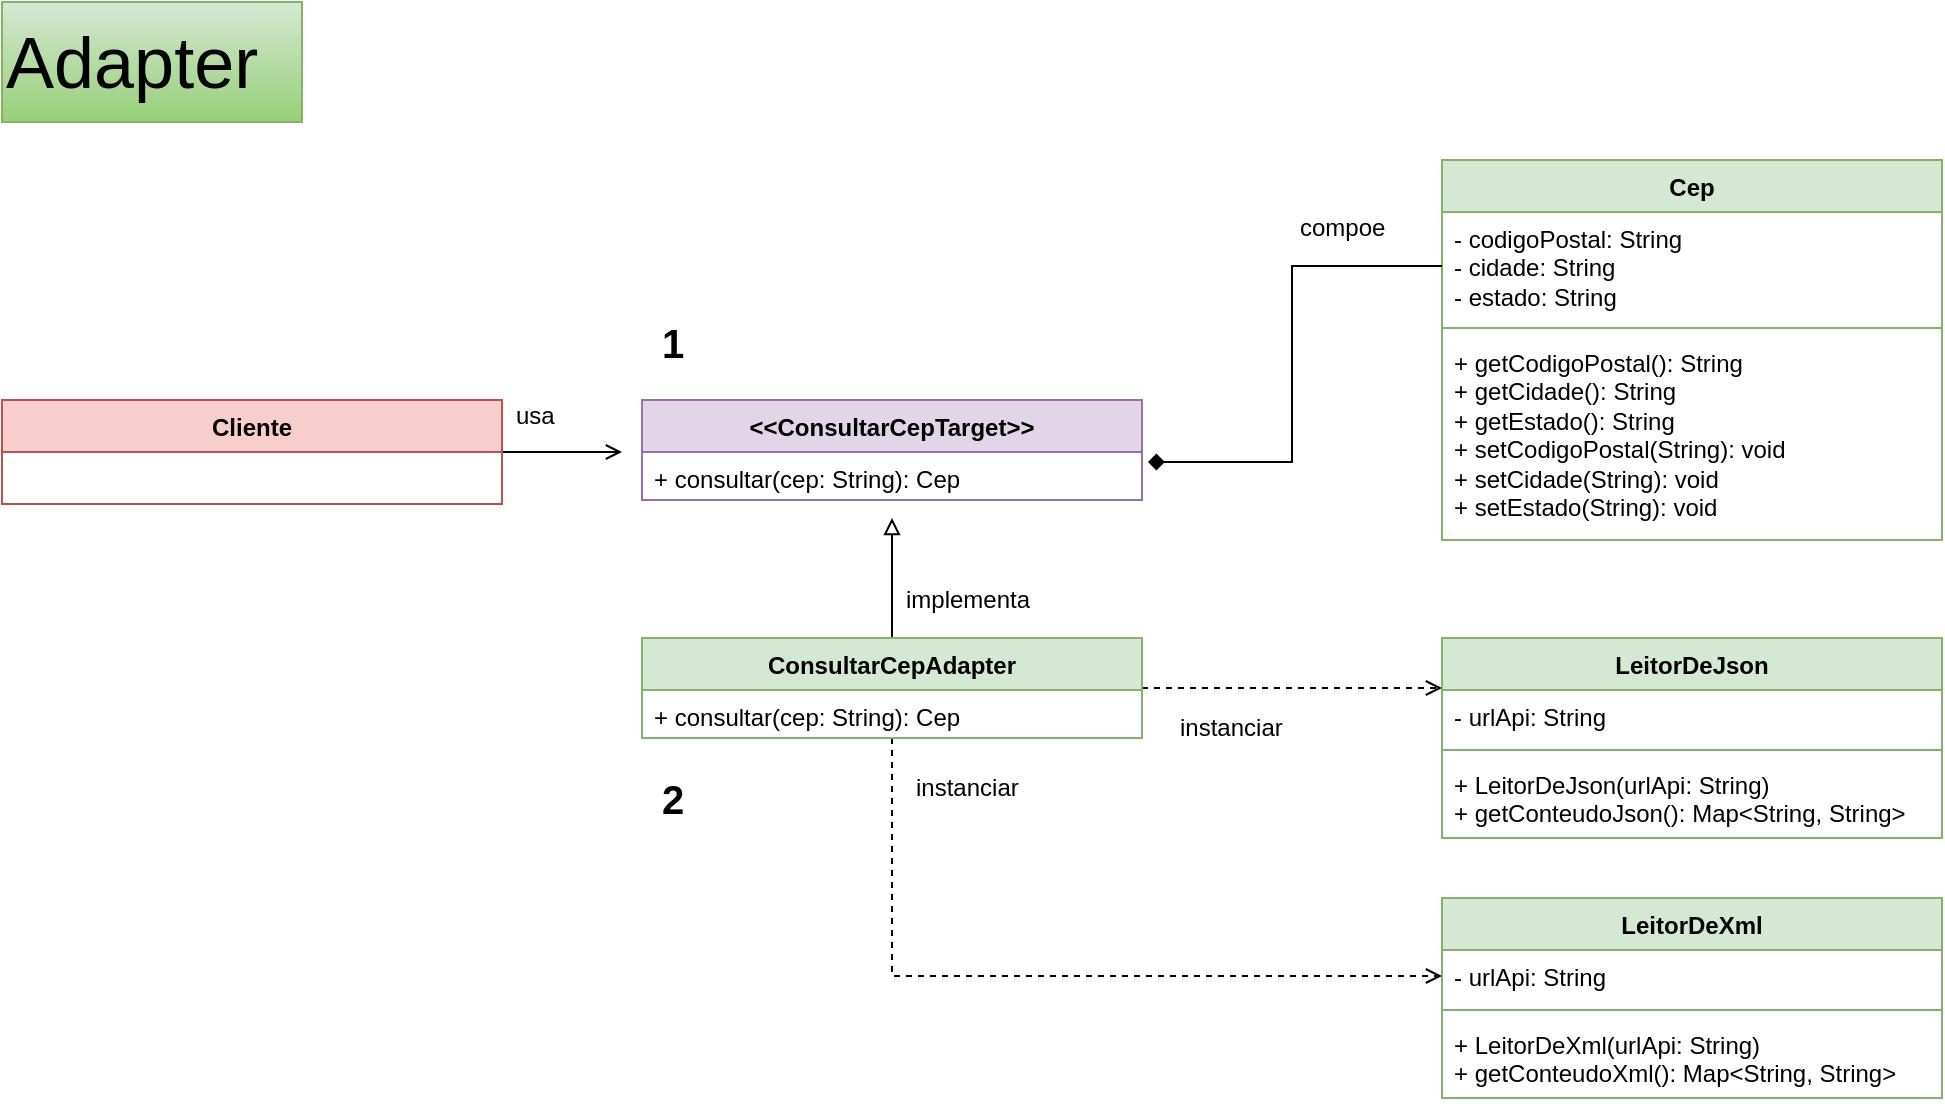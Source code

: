 <mxfile version="21.2.8" type="device">
  <diagram name="Página-1" id="8A34iGCpDNREY9lOanAp">
    <mxGraphModel dx="926" dy="560" grid="1" gridSize="10" guides="1" tooltips="1" connect="1" arrows="1" fold="1" page="1" pageScale="1" pageWidth="827" pageHeight="1169" math="0" shadow="0">
      <root>
        <mxCell id="0" />
        <mxCell id="1" parent="0" />
        <mxCell id="DObmzOYxZY19moNvqjmo-38" value="Cep" style="swimlane;fontStyle=1;align=center;verticalAlign=top;childLayout=stackLayout;horizontal=1;startSize=26;horizontalStack=0;resizeParent=1;resizeParentMax=0;resizeLast=0;collapsible=1;marginBottom=0;whiteSpace=wrap;html=1;fillColor=#d5e8d4;strokeColor=#82b366;" parent="1" vertex="1">
          <mxGeometry x="760" y="119" width="250" height="190" as="geometry" />
        </mxCell>
        <mxCell id="DObmzOYxZY19moNvqjmo-39" value="&lt;div&gt;- codigoPostal: String&lt;/div&gt;&lt;div&gt;- cidade: String&lt;/div&gt;&lt;div&gt;- estado: String&lt;/div&gt;" style="text;strokeColor=none;fillColor=none;align=left;verticalAlign=top;spacingLeft=4;spacingRight=4;overflow=hidden;rotatable=0;points=[[0,0.5],[1,0.5]];portConstraint=eastwest;whiteSpace=wrap;html=1;" parent="DObmzOYxZY19moNvqjmo-38" vertex="1">
          <mxGeometry y="26" width="250" height="54" as="geometry" />
        </mxCell>
        <mxCell id="DObmzOYxZY19moNvqjmo-40" value="" style="line;strokeWidth=1;fillColor=none;align=left;verticalAlign=middle;spacingTop=-1;spacingLeft=3;spacingRight=3;rotatable=0;labelPosition=right;points=[];portConstraint=eastwest;strokeColor=inherit;" parent="DObmzOYxZY19moNvqjmo-38" vertex="1">
          <mxGeometry y="80" width="250" height="8" as="geometry" />
        </mxCell>
        <mxCell id="DObmzOYxZY19moNvqjmo-41" value="&lt;div&gt;+ getCodigoPostal(): String&lt;/div&gt;&lt;div&gt;+ getCidade(): String&lt;/div&gt;&lt;div&gt;+ getEstado(): String&lt;/div&gt;&lt;div&gt;+ setCodigoPostal(String): void&lt;/div&gt;&lt;div&gt;+ setCidade(String): void&lt;/div&gt;&lt;div&gt;+ setEstado(String): void&lt;/div&gt;" style="text;strokeColor=none;fillColor=none;align=left;verticalAlign=top;spacingLeft=4;spacingRight=4;overflow=hidden;rotatable=0;points=[[0,0.5],[1,0.5]];portConstraint=eastwest;whiteSpace=wrap;html=1;" parent="DObmzOYxZY19moNvqjmo-38" vertex="1">
          <mxGeometry y="88" width="250" height="102" as="geometry" />
        </mxCell>
        <mxCell id="NzJEyuN3D5slC5bRoXp6-27" style="edgeStyle=orthogonalEdgeStyle;rounded=0;orthogonalLoop=1;jettySize=auto;html=1;endArrow=open;endFill=0;" edge="1" parent="1" source="DObmzOYxZY19moNvqjmo-65">
          <mxGeometry relative="1" as="geometry">
            <mxPoint x="350" y="265" as="targetPoint" />
          </mxGeometry>
        </mxCell>
        <mxCell id="DObmzOYxZY19moNvqjmo-65" value="Cliente" style="swimlane;fontStyle=1;align=center;verticalAlign=top;childLayout=stackLayout;horizontal=1;startSize=26;horizontalStack=0;resizeParent=1;resizeParentMax=0;resizeLast=0;collapsible=1;marginBottom=0;whiteSpace=wrap;html=1;fillColor=#f8cecc;strokeColor=#b85450;" parent="1" vertex="1">
          <mxGeometry x="40" y="239" width="250" height="52" as="geometry" />
        </mxCell>
        <mxCell id="DObmzOYxZY19moNvqjmo-77" value="&lt;font style=&quot;font-size: 20px;&quot;&gt;&lt;b&gt;1&lt;/b&gt;&lt;/font&gt;" style="text;html=1;align=center;verticalAlign=middle;resizable=0;points=[];autosize=1;strokeColor=none;fillColor=none;" parent="1" vertex="1">
          <mxGeometry x="360" y="190" width="30" height="40" as="geometry" />
        </mxCell>
        <mxCell id="DObmzOYxZY19moNvqjmo-78" value="&lt;font style=&quot;font-size: 20px;&quot;&gt;&lt;b&gt;2&lt;/b&gt;&lt;/font&gt;" style="text;html=1;align=center;verticalAlign=middle;resizable=0;points=[];autosize=1;strokeColor=none;fillColor=none;" parent="1" vertex="1">
          <mxGeometry x="360" y="418" width="30" height="40" as="geometry" />
        </mxCell>
        <mxCell id="NzJEyuN3D5slC5bRoXp6-1" value="&amp;lt;&amp;lt;ConsultarCepTarget&amp;gt;&amp;gt;" style="swimlane;fontStyle=1;align=center;verticalAlign=top;childLayout=stackLayout;horizontal=1;startSize=26;horizontalStack=0;resizeParent=1;resizeParentMax=0;resizeLast=0;collapsible=1;marginBottom=0;whiteSpace=wrap;html=1;fillColor=#e1d5e7;strokeColor=#9673a6;" vertex="1" parent="1">
          <mxGeometry x="360" y="239" width="250" height="50" as="geometry" />
        </mxCell>
        <mxCell id="NzJEyuN3D5slC5bRoXp6-4" value="&lt;div&gt;+ consultar(cep: String): Cep&lt;/div&gt;" style="text;strokeColor=none;fillColor=none;align=left;verticalAlign=top;spacingLeft=4;spacingRight=4;overflow=hidden;rotatable=0;points=[[0,0.5],[1,0.5]];portConstraint=eastwest;whiteSpace=wrap;html=1;" vertex="1" parent="NzJEyuN3D5slC5bRoXp6-1">
          <mxGeometry y="26" width="250" height="24" as="geometry" />
        </mxCell>
        <mxCell id="NzJEyuN3D5slC5bRoXp6-15" value="LeitorDeJson" style="swimlane;fontStyle=1;align=center;verticalAlign=top;childLayout=stackLayout;horizontal=1;startSize=26;horizontalStack=0;resizeParent=1;resizeParentMax=0;resizeLast=0;collapsible=1;marginBottom=0;whiteSpace=wrap;html=1;fillColor=#d5e8d4;strokeColor=#82b366;" vertex="1" parent="1">
          <mxGeometry x="760" y="358" width="250" height="100" as="geometry" />
        </mxCell>
        <mxCell id="NzJEyuN3D5slC5bRoXp6-16" value="- urlApi: String" style="text;strokeColor=none;fillColor=none;align=left;verticalAlign=top;spacingLeft=4;spacingRight=4;overflow=hidden;rotatable=0;points=[[0,0.5],[1,0.5]];portConstraint=eastwest;whiteSpace=wrap;html=1;" vertex="1" parent="NzJEyuN3D5slC5bRoXp6-15">
          <mxGeometry y="26" width="250" height="26" as="geometry" />
        </mxCell>
        <mxCell id="NzJEyuN3D5slC5bRoXp6-17" value="" style="line;strokeWidth=1;fillColor=none;align=left;verticalAlign=middle;spacingTop=-1;spacingLeft=3;spacingRight=3;rotatable=0;labelPosition=right;points=[];portConstraint=eastwest;strokeColor=inherit;" vertex="1" parent="NzJEyuN3D5slC5bRoXp6-15">
          <mxGeometry y="52" width="250" height="8" as="geometry" />
        </mxCell>
        <mxCell id="NzJEyuN3D5slC5bRoXp6-18" value="&lt;div&gt;+ LeitorDeJson(urlApi: String)&lt;/div&gt;&lt;div&gt;+ getConteudoJson(): Map&amp;lt;String, String&amp;gt;&lt;/div&gt;" style="text;strokeColor=none;fillColor=none;align=left;verticalAlign=top;spacingLeft=4;spacingRight=4;overflow=hidden;rotatable=0;points=[[0,0.5],[1,0.5]];portConstraint=eastwest;whiteSpace=wrap;html=1;" vertex="1" parent="NzJEyuN3D5slC5bRoXp6-15">
          <mxGeometry y="60" width="250" height="40" as="geometry" />
        </mxCell>
        <mxCell id="NzJEyuN3D5slC5bRoXp6-20" value="LeitorDeXml" style="swimlane;fontStyle=1;align=center;verticalAlign=top;childLayout=stackLayout;horizontal=1;startSize=26;horizontalStack=0;resizeParent=1;resizeParentMax=0;resizeLast=0;collapsible=1;marginBottom=0;whiteSpace=wrap;html=1;fillColor=#d5e8d4;strokeColor=#82b366;" vertex="1" parent="1">
          <mxGeometry x="760" y="488" width="250" height="100" as="geometry" />
        </mxCell>
        <mxCell id="NzJEyuN3D5slC5bRoXp6-21" value="- urlApi: String" style="text;strokeColor=none;fillColor=none;align=left;verticalAlign=top;spacingLeft=4;spacingRight=4;overflow=hidden;rotatable=0;points=[[0,0.5],[1,0.5]];portConstraint=eastwest;whiteSpace=wrap;html=1;" vertex="1" parent="NzJEyuN3D5slC5bRoXp6-20">
          <mxGeometry y="26" width="250" height="26" as="geometry" />
        </mxCell>
        <mxCell id="NzJEyuN3D5slC5bRoXp6-22" value="" style="line;strokeWidth=1;fillColor=none;align=left;verticalAlign=middle;spacingTop=-1;spacingLeft=3;spacingRight=3;rotatable=0;labelPosition=right;points=[];portConstraint=eastwest;strokeColor=inherit;" vertex="1" parent="NzJEyuN3D5slC5bRoXp6-20">
          <mxGeometry y="52" width="250" height="8" as="geometry" />
        </mxCell>
        <mxCell id="NzJEyuN3D5slC5bRoXp6-23" value="&lt;div&gt;+ LeitorDeXml(urlApi: String)&lt;/div&gt;&lt;div&gt;+ getConteudoXml(): Map&amp;lt;String, String&amp;gt;&lt;/div&gt;" style="text;strokeColor=none;fillColor=none;align=left;verticalAlign=top;spacingLeft=4;spacingRight=4;overflow=hidden;rotatable=0;points=[[0,0.5],[1,0.5]];portConstraint=eastwest;whiteSpace=wrap;html=1;" vertex="1" parent="NzJEyuN3D5slC5bRoXp6-20">
          <mxGeometry y="60" width="250" height="40" as="geometry" />
        </mxCell>
        <mxCell id="NzJEyuN3D5slC5bRoXp6-26" style="edgeStyle=orthogonalEdgeStyle;rounded=0;orthogonalLoop=1;jettySize=auto;html=1;endArrow=block;endFill=0;" edge="1" parent="1" source="NzJEyuN3D5slC5bRoXp6-24">
          <mxGeometry relative="1" as="geometry">
            <mxPoint x="485" y="298" as="targetPoint" />
          </mxGeometry>
        </mxCell>
        <mxCell id="NzJEyuN3D5slC5bRoXp6-35" style="edgeStyle=orthogonalEdgeStyle;rounded=0;orthogonalLoop=1;jettySize=auto;html=1;entryX=0;entryY=0.5;entryDx=0;entryDy=0;dashed=1;endArrow=open;endFill=0;" edge="1" parent="1" source="NzJEyuN3D5slC5bRoXp6-24" target="NzJEyuN3D5slC5bRoXp6-21">
          <mxGeometry relative="1" as="geometry" />
        </mxCell>
        <mxCell id="NzJEyuN3D5slC5bRoXp6-36" style="edgeStyle=orthogonalEdgeStyle;rounded=0;orthogonalLoop=1;jettySize=auto;html=1;entryX=0;entryY=0.25;entryDx=0;entryDy=0;endArrow=open;endFill=0;dashed=1;" edge="1" parent="1" source="NzJEyuN3D5slC5bRoXp6-24" target="NzJEyuN3D5slC5bRoXp6-15">
          <mxGeometry relative="1" as="geometry" />
        </mxCell>
        <mxCell id="NzJEyuN3D5slC5bRoXp6-24" value="ConsultarCepAdapter" style="swimlane;fontStyle=1;align=center;verticalAlign=top;childLayout=stackLayout;horizontal=1;startSize=26;horizontalStack=0;resizeParent=1;resizeParentMax=0;resizeLast=0;collapsible=1;marginBottom=0;whiteSpace=wrap;html=1;fillColor=#d5e8d4;strokeColor=#82b366;" vertex="1" parent="1">
          <mxGeometry x="360" y="358" width="250" height="50" as="geometry" />
        </mxCell>
        <mxCell id="NzJEyuN3D5slC5bRoXp6-25" value="+ consultar(cep: String): Cep" style="text;strokeColor=none;fillColor=none;align=left;verticalAlign=top;spacingLeft=4;spacingRight=4;overflow=hidden;rotatable=0;points=[[0,0.5],[1,0.5]];portConstraint=eastwest;whiteSpace=wrap;html=1;" vertex="1" parent="NzJEyuN3D5slC5bRoXp6-24">
          <mxGeometry y="26" width="250" height="24" as="geometry" />
        </mxCell>
        <mxCell id="NzJEyuN3D5slC5bRoXp6-37" style="edgeStyle=orthogonalEdgeStyle;rounded=0;orthogonalLoop=1;jettySize=auto;html=1;entryX=1.012;entryY=0.208;entryDx=0;entryDy=0;entryPerimeter=0;endArrow=diamond;endFill=1;" edge="1" parent="1" source="DObmzOYxZY19moNvqjmo-39" target="NzJEyuN3D5slC5bRoXp6-4">
          <mxGeometry relative="1" as="geometry" />
        </mxCell>
        <mxCell id="NzJEyuN3D5slC5bRoXp6-38" value="&lt;font style=&quot;font-size: 36px;&quot;&gt;Adapter&lt;/font&gt;" style="text;html=1;align=left;verticalAlign=middle;resizable=0;points=[];autosize=1;fillColor=#d5e8d4;strokeColor=#82b366;gradientColor=#97d077;" vertex="1" parent="1">
          <mxGeometry x="40" y="40" width="150" height="60" as="geometry" />
        </mxCell>
        <mxCell id="NzJEyuN3D5slC5bRoXp6-39" value="usa" style="text;html=1;align=left;verticalAlign=middle;resizable=0;points=[];autosize=1;strokeColor=none;fillColor=none;" vertex="1" parent="1">
          <mxGeometry x="295" y="232" width="40" height="30" as="geometry" />
        </mxCell>
        <mxCell id="NzJEyuN3D5slC5bRoXp6-40" value="implementa" style="text;html=1;align=left;verticalAlign=middle;resizable=0;points=[];autosize=1;strokeColor=none;fillColor=none;" vertex="1" parent="1">
          <mxGeometry x="490" y="324" width="90" height="30" as="geometry" />
        </mxCell>
        <mxCell id="NzJEyuN3D5slC5bRoXp6-41" value="compoe" style="text;html=1;align=left;verticalAlign=middle;resizable=0;points=[];autosize=1;strokeColor=none;fillColor=none;" vertex="1" parent="1">
          <mxGeometry x="687" y="138" width="70" height="30" as="geometry" />
        </mxCell>
        <mxCell id="NzJEyuN3D5slC5bRoXp6-43" value="instanciar" style="text;html=1;align=left;verticalAlign=middle;resizable=0;points=[];autosize=1;strokeColor=none;fillColor=none;" vertex="1" parent="1">
          <mxGeometry x="627" y="388" width="70" height="30" as="geometry" />
        </mxCell>
        <mxCell id="NzJEyuN3D5slC5bRoXp6-44" value="instanciar" style="text;html=1;align=left;verticalAlign=middle;resizable=0;points=[];autosize=1;strokeColor=none;fillColor=none;" vertex="1" parent="1">
          <mxGeometry x="495" y="418" width="70" height="30" as="geometry" />
        </mxCell>
      </root>
    </mxGraphModel>
  </diagram>
</mxfile>
